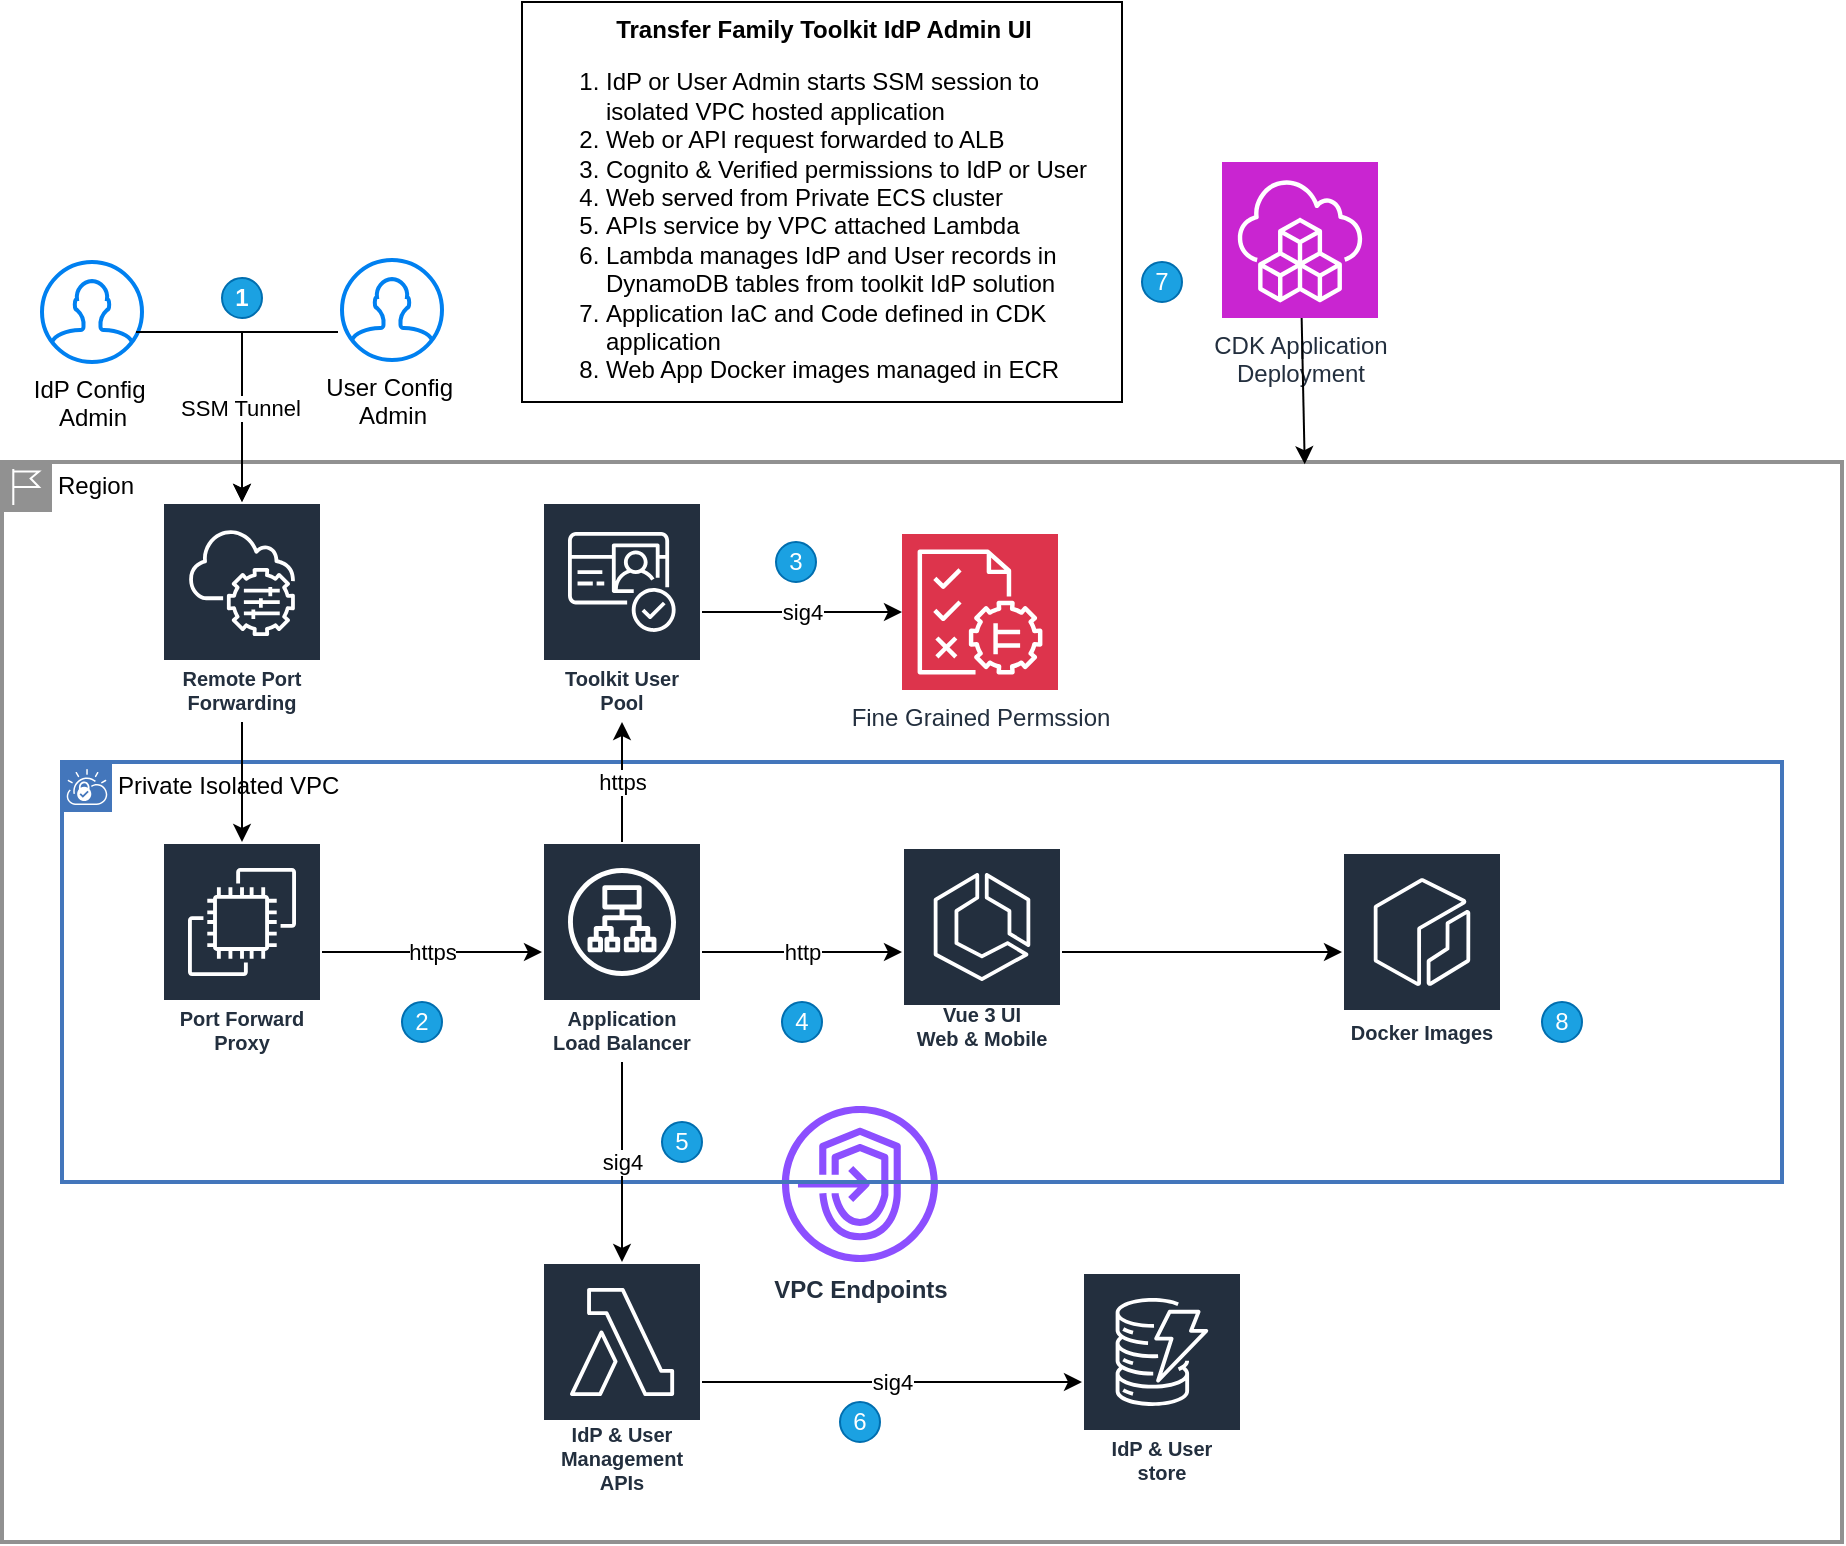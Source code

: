 <mxfile version="26.0.4">
  <diagram name="Page-1" id="47QKecpFOoc9ZIiDRYx1">
    <mxGraphModel dx="2284" dy="1873" grid="1" gridSize="10" guides="1" tooltips="1" connect="1" arrows="1" fold="1" page="1" pageScale="1" pageWidth="850" pageHeight="1100" math="0" shadow="0">
      <root>
        <mxCell id="0" />
        <mxCell id="1" parent="0" />
        <mxCell id="RRX_TgVdpecDcxbN7_SD-1" value="Region" style="shape=mxgraph.ibm.box;prType=region;fontStyle=0;verticalAlign=top;align=left;spacingLeft=32;spacingTop=4;fillColor=none;rounded=0;whiteSpace=wrap;html=1;strokeColor=#919191;strokeWidth=2;dashed=0;container=1;spacing=-4;collapsible=0;expand=0;recursiveResize=0;" parent="1" vertex="1">
          <mxGeometry x="-200" y="10" width="920" height="540" as="geometry" />
        </mxCell>
        <mxCell id="RRX_TgVdpecDcxbN7_SD-7" value="IdP &amp;amp; User Management APIs" style="sketch=0;outlineConnect=0;fontColor=#232F3E;gradientColor=none;strokeColor=#ffffff;fillColor=#232F3E;dashed=0;verticalLabelPosition=middle;verticalAlign=bottom;align=center;html=1;whiteSpace=wrap;fontSize=10;fontStyle=1;spacing=3;shape=mxgraph.aws4.productIcon;prIcon=mxgraph.aws4.lambda;" parent="RRX_TgVdpecDcxbN7_SD-1" vertex="1">
          <mxGeometry x="270" y="400" width="80" height="120" as="geometry" />
        </mxCell>
        <mxCell id="RRX_TgVdpecDcxbN7_SD-8" value="IdP &amp;amp; User store" style="sketch=0;outlineConnect=0;fontColor=#232F3E;gradientColor=none;strokeColor=#ffffff;fillColor=#232F3E;dashed=0;verticalLabelPosition=middle;verticalAlign=bottom;align=center;html=1;whiteSpace=wrap;fontSize=10;fontStyle=1;spacing=3;shape=mxgraph.aws4.productIcon;prIcon=mxgraph.aws4.dynamodb;" parent="RRX_TgVdpecDcxbN7_SD-1" vertex="1">
          <mxGeometry x="540" y="405" width="80" height="110" as="geometry" />
        </mxCell>
        <mxCell id="RRX_TgVdpecDcxbN7_SD-12" value="sig4" style="endArrow=classic;html=1;rounded=0;" parent="RRX_TgVdpecDcxbN7_SD-1" source="RRX_TgVdpecDcxbN7_SD-7" target="RRX_TgVdpecDcxbN7_SD-8" edge="1">
          <mxGeometry width="50" height="50" relative="1" as="geometry">
            <mxPoint x="650" y="300" as="sourcePoint" />
            <mxPoint x="700" y="250" as="targetPoint" />
          </mxGeometry>
        </mxCell>
        <mxCell id="RRX_TgVdpecDcxbN7_SD-16" value="Remote Port Forwarding" style="sketch=0;outlineConnect=0;fontColor=#232F3E;gradientColor=none;strokeColor=#ffffff;fillColor=#232F3E;dashed=0;verticalLabelPosition=middle;verticalAlign=bottom;align=center;html=1;whiteSpace=wrap;fontSize=10;fontStyle=1;spacing=3;shape=mxgraph.aws4.productIcon;prIcon=mxgraph.aws4.systems_manager;" parent="RRX_TgVdpecDcxbN7_SD-1" vertex="1">
          <mxGeometry x="80" y="20" width="80" height="110" as="geometry" />
        </mxCell>
        <mxCell id="RRX_TgVdpecDcxbN7_SD-24" value="Toolkit User Pool" style="sketch=0;outlineConnect=0;fontColor=#232F3E;gradientColor=none;strokeColor=#ffffff;fillColor=#232F3E;dashed=0;verticalLabelPosition=middle;verticalAlign=bottom;align=center;html=1;whiteSpace=wrap;fontSize=10;fontStyle=1;spacing=3;shape=mxgraph.aws4.productIcon;prIcon=mxgraph.aws4.cognito;" parent="RRX_TgVdpecDcxbN7_SD-1" vertex="1">
          <mxGeometry x="270" y="20" width="80" height="110" as="geometry" />
        </mxCell>
        <mxCell id="RRX_TgVdpecDcxbN7_SD-26" value="Fine Grained Permssion" style="sketch=0;points=[[0,0,0],[0.25,0,0],[0.5,0,0],[0.75,0,0],[1,0,0],[0,1,0],[0.25,1,0],[0.5,1,0],[0.75,1,0],[1,1,0],[0,0.25,0],[0,0.5,0],[0,0.75,0],[1,0.25,0],[1,0.5,0],[1,0.75,0]];outlineConnect=0;fontColor=#232F3E;fillColor=#DD344C;strokeColor=#ffffff;dashed=0;verticalLabelPosition=bottom;verticalAlign=top;align=center;html=1;fontSize=12;fontStyle=0;aspect=fixed;shape=mxgraph.aws4.resourceIcon;resIcon=mxgraph.aws4.verified_permissions;" parent="RRX_TgVdpecDcxbN7_SD-1" vertex="1">
          <mxGeometry x="450" y="36" width="78" height="78" as="geometry" />
        </mxCell>
        <mxCell id="RRX_TgVdpecDcxbN7_SD-28" value="sig4" style="endArrow=classic;html=1;rounded=0;" parent="RRX_TgVdpecDcxbN7_SD-1" source="RRX_TgVdpecDcxbN7_SD-24" target="RRX_TgVdpecDcxbN7_SD-26" edge="1">
          <mxGeometry width="50" height="50" relative="1" as="geometry">
            <mxPoint x="650" y="350" as="sourcePoint" />
            <mxPoint x="700" y="300" as="targetPoint" />
          </mxGeometry>
        </mxCell>
        <mxCell id="RRX_TgVdpecDcxbN7_SD-33" value="6" style="ellipse;whiteSpace=wrap;html=1;aspect=fixed;fillColor=#1ba1e2;fontColor=#ffffff;strokeColor=#006EAF;" parent="RRX_TgVdpecDcxbN7_SD-1" vertex="1">
          <mxGeometry x="419" y="470" width="20" height="20" as="geometry" />
        </mxCell>
        <mxCell id="RRX_TgVdpecDcxbN7_SD-15" value="&lt;b&gt;VPC Endpoints&lt;/b&gt;" style="sketch=0;outlineConnect=0;fontColor=#232F3E;gradientColor=none;fillColor=#8C4FFF;strokeColor=none;dashed=0;verticalLabelPosition=bottom;verticalAlign=top;align=center;html=1;fontSize=12;fontStyle=0;aspect=fixed;pointerEvents=1;shape=mxgraph.aws4.endpoints;" parent="RRX_TgVdpecDcxbN7_SD-1" vertex="1">
          <mxGeometry x="390" y="322" width="78" height="78" as="geometry" />
        </mxCell>
        <mxCell id="RRX_TgVdpecDcxbN7_SD-34" value="3" style="ellipse;whiteSpace=wrap;html=1;aspect=fixed;fillColor=#1ba1e2;fontColor=#ffffff;strokeColor=#006EAF;" parent="RRX_TgVdpecDcxbN7_SD-1" vertex="1">
          <mxGeometry x="387" y="40" width="20" height="20" as="geometry" />
        </mxCell>
        <mxCell id="RRX_TgVdpecDcxbN7_SD-3" value="Private Isolated VPC" style="shape=mxgraph.ibm.box;prType=vpc;fontStyle=0;verticalAlign=top;align=left;spacingLeft=32;spacingTop=4;fillColor=none;rounded=0;whiteSpace=wrap;html=1;strokeColor=#4376BB;strokeWidth=2;dashed=0;container=1;spacing=-4;collapsible=0;expand=0;recursiveResize=0;" parent="1" vertex="1">
          <mxGeometry x="-170" y="160" width="860" height="210" as="geometry" />
        </mxCell>
        <mxCell id="RRX_TgVdpecDcxbN7_SD-4" value="Port Forward Proxy" style="sketch=0;outlineConnect=0;fontColor=#232F3E;gradientColor=none;strokeColor=#ffffff;fillColor=#232F3E;dashed=0;verticalLabelPosition=middle;verticalAlign=bottom;align=center;html=1;whiteSpace=wrap;fontSize=10;fontStyle=1;spacing=3;shape=mxgraph.aws4.productIcon;prIcon=mxgraph.aws4.ec2;" parent="RRX_TgVdpecDcxbN7_SD-3" vertex="1">
          <mxGeometry x="50" y="40" width="80" height="110" as="geometry" />
        </mxCell>
        <mxCell id="RRX_TgVdpecDcxbN7_SD-5" value="Vue 3 UI&lt;br&gt;Web &amp;amp; Mobile" style="sketch=0;outlineConnect=0;fontColor=#232F3E;gradientColor=none;strokeColor=#ffffff;fillColor=#232F3E;dashed=0;verticalLabelPosition=middle;verticalAlign=bottom;align=center;html=1;whiteSpace=wrap;fontSize=10;fontStyle=1;spacing=3;shape=mxgraph.aws4.productIcon;prIcon=mxgraph.aws4.ecs;" parent="RRX_TgVdpecDcxbN7_SD-3" vertex="1">
          <mxGeometry x="420" y="42.5" width="80" height="105" as="geometry" />
        </mxCell>
        <mxCell id="RRX_TgVdpecDcxbN7_SD-6" value="Application Load Balancer" style="sketch=0;outlineConnect=0;fontColor=#232F3E;gradientColor=none;strokeColor=#ffffff;fillColor=#232F3E;dashed=0;verticalLabelPosition=middle;verticalAlign=bottom;align=center;html=1;whiteSpace=wrap;fontSize=10;fontStyle=1;spacing=3;shape=mxgraph.aws4.productIcon;prIcon=mxgraph.aws4.application_load_balancer;" parent="RRX_TgVdpecDcxbN7_SD-3" vertex="1">
          <mxGeometry x="240" y="40" width="80" height="110" as="geometry" />
        </mxCell>
        <mxCell id="RRX_TgVdpecDcxbN7_SD-9" value="https" style="endArrow=classic;html=1;rounded=0;" parent="RRX_TgVdpecDcxbN7_SD-3" source="RRX_TgVdpecDcxbN7_SD-4" target="RRX_TgVdpecDcxbN7_SD-6" edge="1">
          <mxGeometry width="50" height="50" relative="1" as="geometry">
            <mxPoint x="620" y="260" as="sourcePoint" />
            <mxPoint x="670" y="210" as="targetPoint" />
          </mxGeometry>
        </mxCell>
        <mxCell id="RRX_TgVdpecDcxbN7_SD-10" value="http" style="endArrow=classic;html=1;rounded=0;" parent="RRX_TgVdpecDcxbN7_SD-3" source="RRX_TgVdpecDcxbN7_SD-6" target="RRX_TgVdpecDcxbN7_SD-5" edge="1">
          <mxGeometry width="50" height="50" relative="1" as="geometry">
            <mxPoint x="620" y="260" as="sourcePoint" />
            <mxPoint x="670" y="210" as="targetPoint" />
          </mxGeometry>
        </mxCell>
        <mxCell id="RRX_TgVdpecDcxbN7_SD-13" value="Docker Images" style="sketch=0;outlineConnect=0;fontColor=#232F3E;gradientColor=none;strokeColor=#ffffff;fillColor=#232F3E;dashed=0;verticalLabelPosition=middle;verticalAlign=bottom;align=center;html=1;whiteSpace=wrap;fontSize=10;fontStyle=1;spacing=3;shape=mxgraph.aws4.productIcon;prIcon=mxgraph.aws4.ecr;" parent="RRX_TgVdpecDcxbN7_SD-3" vertex="1">
          <mxGeometry x="640" y="45" width="80" height="100" as="geometry" />
        </mxCell>
        <mxCell id="RRX_TgVdpecDcxbN7_SD-14" value="" style="endArrow=classic;html=1;rounded=0;" parent="RRX_TgVdpecDcxbN7_SD-3" source="RRX_TgVdpecDcxbN7_SD-5" target="RRX_TgVdpecDcxbN7_SD-13" edge="1">
          <mxGeometry width="50" height="50" relative="1" as="geometry">
            <mxPoint x="620" y="260" as="sourcePoint" />
            <mxPoint x="670" y="210" as="targetPoint" />
          </mxGeometry>
        </mxCell>
        <mxCell id="RRX_TgVdpecDcxbN7_SD-30" value="2" style="ellipse;whiteSpace=wrap;html=1;aspect=fixed;fillColor=#1ba1e2;fontColor=#ffffff;strokeColor=#006EAF;" parent="RRX_TgVdpecDcxbN7_SD-3" vertex="1">
          <mxGeometry x="170" y="120" width="20" height="20" as="geometry" />
        </mxCell>
        <mxCell id="RRX_TgVdpecDcxbN7_SD-31" value="4" style="ellipse;whiteSpace=wrap;html=1;aspect=fixed;fillColor=#1ba1e2;fontColor=#ffffff;strokeColor=#006EAF;" parent="RRX_TgVdpecDcxbN7_SD-3" vertex="1">
          <mxGeometry x="360" y="120" width="20" height="20" as="geometry" />
        </mxCell>
        <mxCell id="RRX_TgVdpecDcxbN7_SD-32" value="5" style="ellipse;whiteSpace=wrap;html=1;aspect=fixed;fillColor=#1ba1e2;fontColor=#ffffff;strokeColor=#006EAF;" parent="RRX_TgVdpecDcxbN7_SD-3" vertex="1">
          <mxGeometry x="300" y="180" width="20" height="20" as="geometry" />
        </mxCell>
        <mxCell id="RRX_TgVdpecDcxbN7_SD-36" value="8" style="ellipse;whiteSpace=wrap;html=1;aspect=fixed;fillColor=#1ba1e2;fontColor=#ffffff;strokeColor=#006EAF;" parent="RRX_TgVdpecDcxbN7_SD-3" vertex="1">
          <mxGeometry x="740" y="120" width="20" height="20" as="geometry" />
        </mxCell>
        <mxCell id="RRX_TgVdpecDcxbN7_SD-11" value="sig4" style="endArrow=classic;html=1;rounded=0;" parent="1" source="RRX_TgVdpecDcxbN7_SD-6" target="RRX_TgVdpecDcxbN7_SD-7" edge="1">
          <mxGeometry width="50" height="50" relative="1" as="geometry">
            <mxPoint x="450" y="420" as="sourcePoint" />
            <mxPoint x="500" y="370" as="targetPoint" />
          </mxGeometry>
        </mxCell>
        <mxCell id="RRX_TgVdpecDcxbN7_SD-17" value="" style="endArrow=classic;html=1;rounded=0;" parent="1" source="RRX_TgVdpecDcxbN7_SD-16" target="RRX_TgVdpecDcxbN7_SD-4" edge="1">
          <mxGeometry width="50" height="50" relative="1" as="geometry">
            <mxPoint x="450" y="280" as="sourcePoint" />
            <mxPoint x="500" y="230" as="targetPoint" />
          </mxGeometry>
        </mxCell>
        <mxCell id="RRX_TgVdpecDcxbN7_SD-18" value="IdP Config&amp;nbsp;&lt;div&gt;Admin&lt;/div&gt;" style="html=1;verticalLabelPosition=bottom;align=center;labelBackgroundColor=#ffffff;verticalAlign=top;strokeWidth=2;strokeColor=#0080F0;shadow=0;dashed=0;shape=mxgraph.ios7.icons.user;" parent="1" vertex="1">
          <mxGeometry x="-180" y="-90" width="50" height="50" as="geometry" />
        </mxCell>
        <mxCell id="RRX_TgVdpecDcxbN7_SD-19" value="User Config&amp;nbsp;&lt;div&gt;Admin&lt;/div&gt;" style="html=1;verticalLabelPosition=bottom;align=center;labelBackgroundColor=#ffffff;verticalAlign=top;strokeWidth=2;strokeColor=#0080F0;shadow=0;dashed=0;shape=mxgraph.ios7.icons.user;" parent="1" vertex="1">
          <mxGeometry x="-30" y="-91" width="50" height="50" as="geometry" />
        </mxCell>
        <mxCell id="RRX_TgVdpecDcxbN7_SD-20" value="" style="endArrow=classic;html=1;rounded=0;exitX=-0.04;exitY=0.72;exitDx=0;exitDy=0;exitPerimeter=0;edgeStyle=orthogonalEdgeStyle;" parent="1" source="RRX_TgVdpecDcxbN7_SD-19" target="RRX_TgVdpecDcxbN7_SD-16" edge="1">
          <mxGeometry width="50" height="50" relative="1" as="geometry">
            <mxPoint x="450" y="470" as="sourcePoint" />
            <mxPoint x="500" y="420" as="targetPoint" />
          </mxGeometry>
        </mxCell>
        <mxCell id="RRX_TgVdpecDcxbN7_SD-21" value="" style="endArrow=classic;html=1;rounded=0;exitX=0.94;exitY=0.7;exitDx=0;exitDy=0;exitPerimeter=0;edgeStyle=orthogonalEdgeStyle;" parent="1" source="RRX_TgVdpecDcxbN7_SD-18" target="RRX_TgVdpecDcxbN7_SD-16" edge="1">
          <mxGeometry width="50" height="50" relative="1" as="geometry">
            <mxPoint x="450" y="470" as="sourcePoint" />
            <mxPoint x="500" y="420" as="targetPoint" />
          </mxGeometry>
        </mxCell>
        <mxCell id="RRX_TgVdpecDcxbN7_SD-41" value="SSM Tunnel" style="edgeLabel;html=1;align=center;verticalAlign=middle;resizable=0;points=[];" parent="RRX_TgVdpecDcxbN7_SD-21" vertex="1" connectable="0">
          <mxGeometry x="0.319" y="-1" relative="1" as="geometry">
            <mxPoint as="offset" />
          </mxGeometry>
        </mxCell>
        <mxCell id="RRX_TgVdpecDcxbN7_SD-22" value="CDK Application&lt;div&gt;Deployment&lt;/div&gt;" style="sketch=0;points=[[0,0,0],[0.25,0,0],[0.5,0,0],[0.75,0,0],[1,0,0],[0,1,0],[0.25,1,0],[0.5,1,0],[0.75,1,0],[1,1,0],[0,0.25,0],[0,0.5,0],[0,0.75,0],[1,0.25,0],[1,0.5,0],[1,0.75,0]];outlineConnect=0;fontColor=#232F3E;fillColor=#C925D1;strokeColor=#ffffff;dashed=0;verticalLabelPosition=bottom;verticalAlign=top;align=center;html=1;fontSize=12;fontStyle=0;aspect=fixed;shape=mxgraph.aws4.resourceIcon;resIcon=mxgraph.aws4.cloud_development_kit;" parent="1" vertex="1">
          <mxGeometry x="410" y="-140" width="78" height="78" as="geometry" />
        </mxCell>
        <mxCell id="RRX_TgVdpecDcxbN7_SD-23" value="" style="endArrow=classic;html=1;rounded=0;entryX=0.708;entryY=0.002;entryDx=0;entryDy=0;entryPerimeter=0;" parent="1" source="RRX_TgVdpecDcxbN7_SD-22" target="RRX_TgVdpecDcxbN7_SD-1" edge="1">
          <mxGeometry width="50" height="50" relative="1" as="geometry">
            <mxPoint x="450" y="470" as="sourcePoint" />
            <mxPoint x="721" y="228" as="targetPoint" />
          </mxGeometry>
        </mxCell>
        <mxCell id="RRX_TgVdpecDcxbN7_SD-27" value="https" style="endArrow=classic;html=1;rounded=0;" parent="1" source="RRX_TgVdpecDcxbN7_SD-6" target="RRX_TgVdpecDcxbN7_SD-24" edge="1">
          <mxGeometry width="50" height="50" relative="1" as="geometry">
            <mxPoint x="450" y="360" as="sourcePoint" />
            <mxPoint x="500" y="310" as="targetPoint" />
          </mxGeometry>
        </mxCell>
        <mxCell id="RRX_TgVdpecDcxbN7_SD-29" value="&lt;b&gt;1&lt;/b&gt;" style="ellipse;whiteSpace=wrap;html=1;aspect=fixed;fillColor=#1ba1e2;fontColor=#ffffff;strokeColor=#006EAF;" parent="1" vertex="1">
          <mxGeometry x="-90" y="-82" width="20" height="20" as="geometry" />
        </mxCell>
        <mxCell id="RRX_TgVdpecDcxbN7_SD-35" value="7" style="ellipse;whiteSpace=wrap;html=1;aspect=fixed;fillColor=#1ba1e2;fontColor=#ffffff;strokeColor=#006EAF;" parent="1" vertex="1">
          <mxGeometry x="370" y="-90" width="20" height="20" as="geometry" />
        </mxCell>
        <mxCell id="RRX_TgVdpecDcxbN7_SD-40" value="&lt;div style=&quot;text-align: center;&quot;&gt;&lt;b&gt;Transfer Family Toolkit IdP Admin UI&lt;/b&gt;&lt;/div&gt;&lt;ol&gt;&lt;li&gt;IdP or User Admin starts SSM session to isolated VPC hosted application&lt;/li&gt;&lt;li&gt;Web or API request forwarded to ALB&lt;/li&gt;&lt;li&gt;Cognito &amp;amp; Verified permissions to IdP or User&lt;/li&gt;&lt;li&gt;Web served from Private ECS cluster&lt;/li&gt;&lt;li&gt;APIs service by VPC attached Lambda&lt;/li&gt;&lt;li&gt;Lambda manages IdP and User records in DynamoDB tables from toolkit IdP solution&lt;/li&gt;&lt;li&gt;Application IaC and Code defined in CDK application&lt;/li&gt;&lt;li&gt;Web App Docker images managed in ECR&lt;/li&gt;&lt;/ol&gt;" style="rounded=0;whiteSpace=wrap;html=1;align=left;verticalAlign=top;" parent="1" vertex="1">
          <mxGeometry x="60" y="-220" width="300" height="200" as="geometry" />
        </mxCell>
      </root>
    </mxGraphModel>
  </diagram>
</mxfile>

